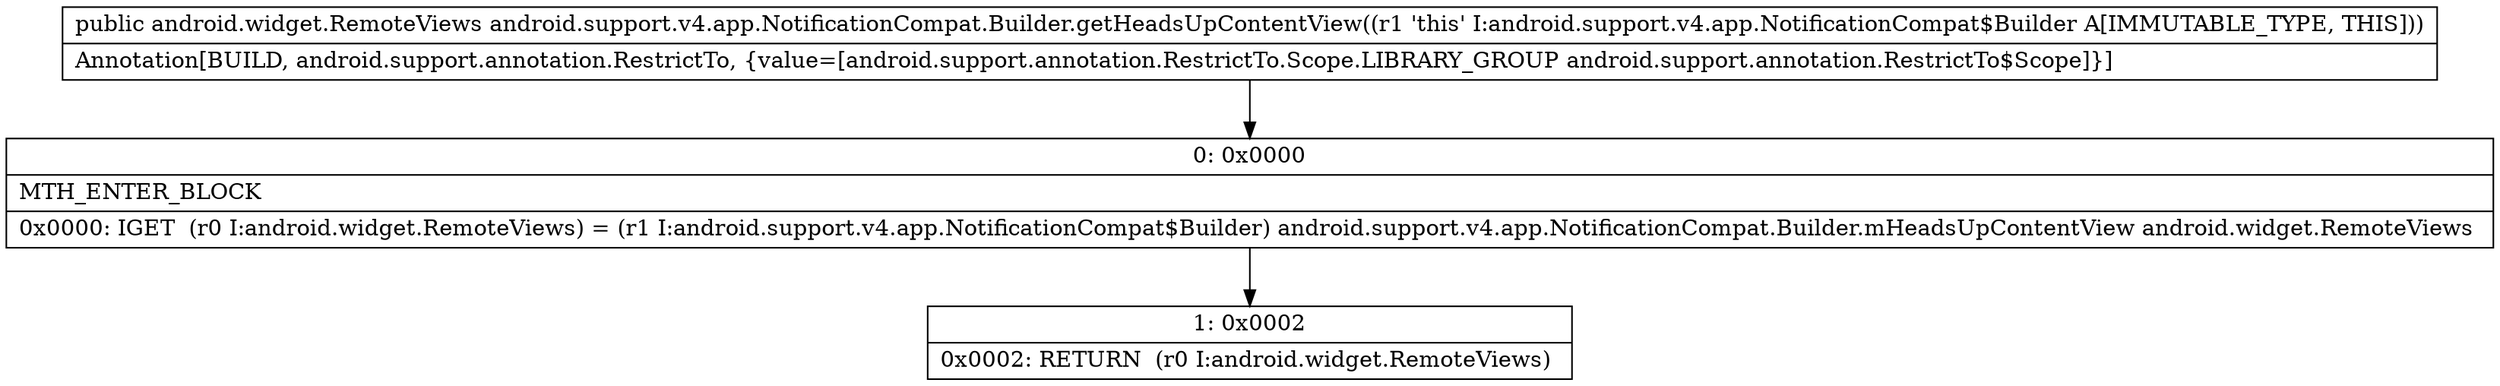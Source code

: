 digraph "CFG forandroid.support.v4.app.NotificationCompat.Builder.getHeadsUpContentView()Landroid\/widget\/RemoteViews;" {
Node_0 [shape=record,label="{0\:\ 0x0000|MTH_ENTER_BLOCK\l|0x0000: IGET  (r0 I:android.widget.RemoteViews) = (r1 I:android.support.v4.app.NotificationCompat$Builder) android.support.v4.app.NotificationCompat.Builder.mHeadsUpContentView android.widget.RemoteViews \l}"];
Node_1 [shape=record,label="{1\:\ 0x0002|0x0002: RETURN  (r0 I:android.widget.RemoteViews) \l}"];
MethodNode[shape=record,label="{public android.widget.RemoteViews android.support.v4.app.NotificationCompat.Builder.getHeadsUpContentView((r1 'this' I:android.support.v4.app.NotificationCompat$Builder A[IMMUTABLE_TYPE, THIS]))  | Annotation[BUILD, android.support.annotation.RestrictTo, \{value=[android.support.annotation.RestrictTo.Scope.LIBRARY_GROUP android.support.annotation.RestrictTo$Scope]\}]\l}"];
MethodNode -> Node_0;
Node_0 -> Node_1;
}

